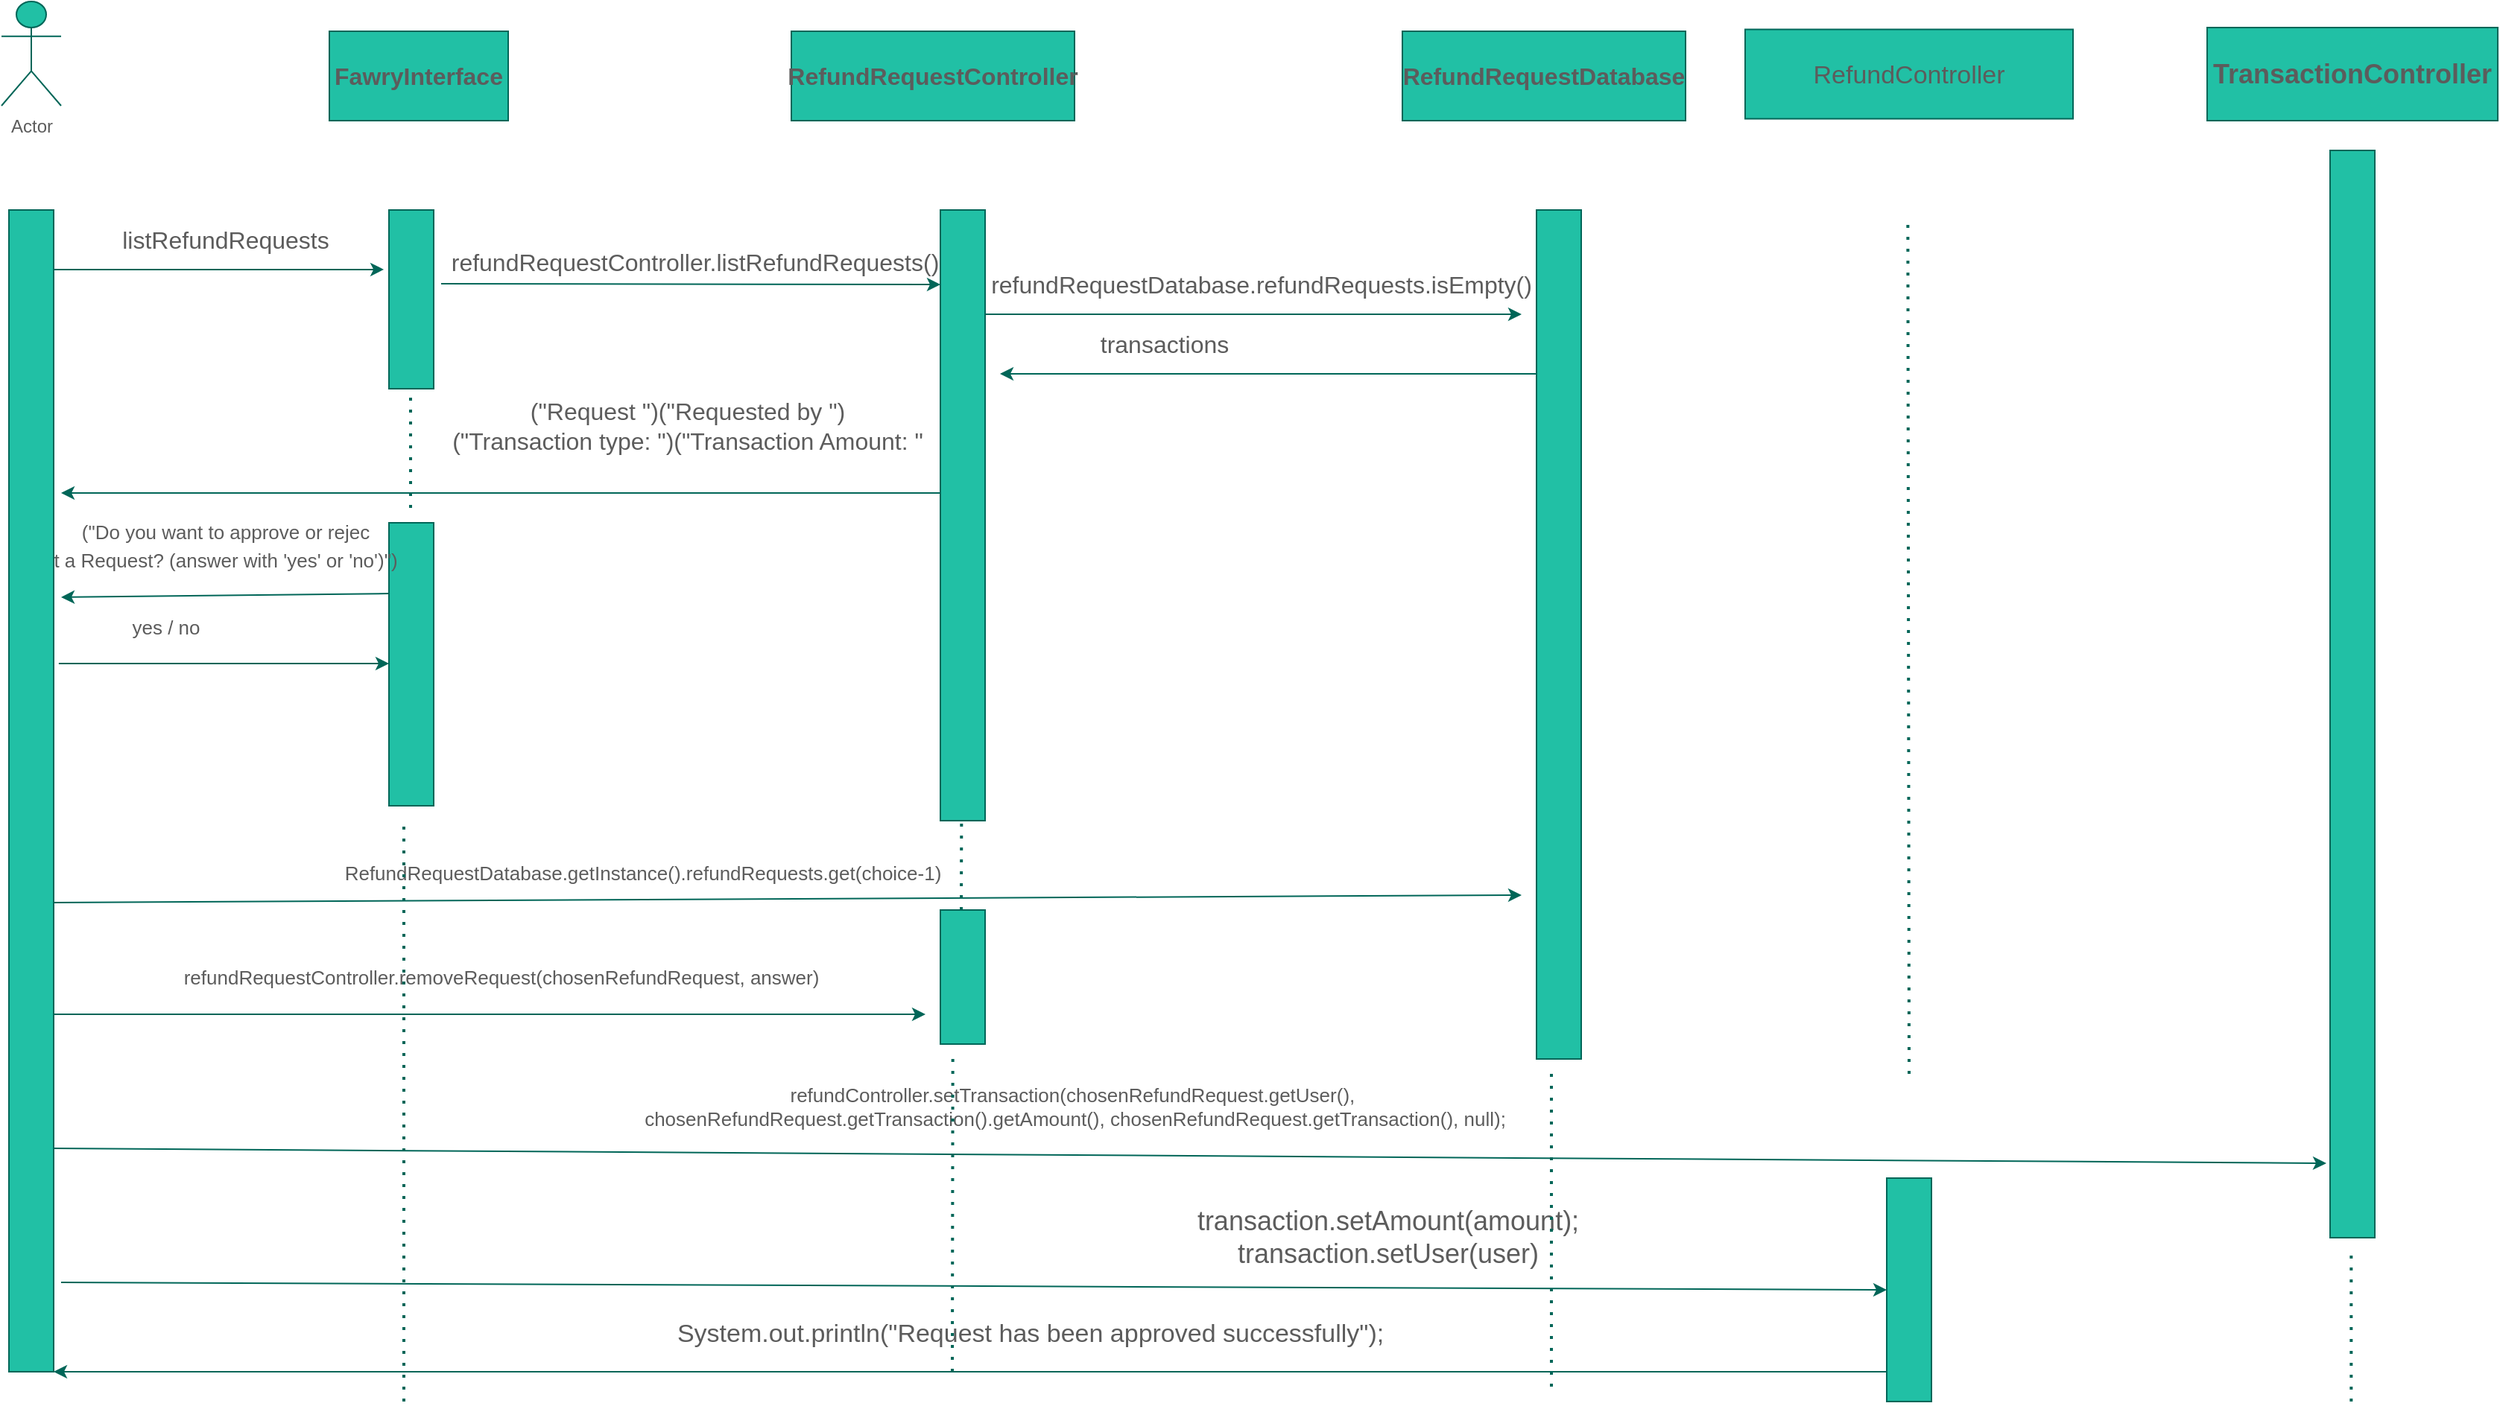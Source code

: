 <mxfile version="20.6.0" type="device"><diagram id="JCyt1RFdiGD5V3JuoeT2" name="Page-1"><mxGraphModel dx="2725" dy="1428" grid="1" gridSize="10" guides="1" tooltips="1" connect="1" arrows="1" fold="1" page="1" pageScale="1" pageWidth="1920" pageHeight="1200" math="0" shadow="0"><root><mxCell id="0"/><mxCell id="1" parent="0"/><mxCell id="tEyfVGoBO5SPwNg7drGM-1" value="&lt;font style=&quot;font-size: 16px;&quot;&gt;&lt;b&gt;RefundRequestDatabase&lt;/b&gt;&lt;/font&gt;" style="rounded=0;whiteSpace=wrap;html=1;fillColor=#21C0A5;strokeColor=#006658;fontColor=#5C5C5C;" vertex="1" parent="1"><mxGeometry x="1020" y="120" width="190" height="60" as="geometry"/></mxCell><mxCell id="tEyfVGoBO5SPwNg7drGM-2" value="&lt;font style=&quot;font-size: 16px;&quot;&gt;&lt;b&gt;RefundRequestController&lt;/b&gt;&lt;/font&gt;" style="rounded=0;whiteSpace=wrap;html=1;fillColor=#21C0A5;strokeColor=#006658;fontColor=#5C5C5C;" vertex="1" parent="1"><mxGeometry x="610" y="120" width="190" height="60" as="geometry"/></mxCell><mxCell id="tEyfVGoBO5SPwNg7drGM-3" value="&lt;b&gt;&lt;font style=&quot;font-size: 16px;&quot;&gt;FawryInterface&lt;/font&gt;&lt;/b&gt;" style="rounded=0;whiteSpace=wrap;html=1;fillColor=#21C0A5;strokeColor=#006658;fontColor=#5C5C5C;" vertex="1" parent="1"><mxGeometry x="300" y="120" width="120" height="60" as="geometry"/></mxCell><mxCell id="tEyfVGoBO5SPwNg7drGM-5" value="Actor" style="shape=umlActor;verticalLabelPosition=bottom;verticalAlign=top;html=1;outlineConnect=0;fillColor=#21C0A5;strokeColor=#006658;fontColor=#5C5C5C;" vertex="1" parent="1"><mxGeometry x="80" y="100" width="40" height="70" as="geometry"/></mxCell><mxCell id="tEyfVGoBO5SPwNg7drGM-6" value="" style="rounded=0;whiteSpace=wrap;html=1;fontSize=16;fillColor=#21C0A5;strokeColor=#006658;fontColor=#5C5C5C;" vertex="1" parent="1"><mxGeometry x="85" y="240" width="30" height="780" as="geometry"/></mxCell><mxCell id="tEyfVGoBO5SPwNg7drGM-7" value="" style="rounded=0;whiteSpace=wrap;html=1;fontSize=16;fillColor=#21C0A5;strokeColor=#006658;fontColor=#5C5C5C;" vertex="1" parent="1"><mxGeometry x="340" y="240" width="30" height="120" as="geometry"/></mxCell><mxCell id="tEyfVGoBO5SPwNg7drGM-8" value="" style="rounded=0;whiteSpace=wrap;html=1;fontSize=16;fillColor=#21C0A5;strokeColor=#006658;fontColor=#5C5C5C;" vertex="1" parent="1"><mxGeometry x="710" y="240" width="30" height="410" as="geometry"/></mxCell><mxCell id="tEyfVGoBO5SPwNg7drGM-9" value="" style="rounded=0;whiteSpace=wrap;html=1;fontSize=16;fillColor=#21C0A5;strokeColor=#006658;fontColor=#5C5C5C;" vertex="1" parent="1"><mxGeometry x="1110" y="240" width="30" height="570" as="geometry"/></mxCell><mxCell id="tEyfVGoBO5SPwNg7drGM-10" value="" style="endArrow=classic;html=1;rounded=0;fontSize=16;entryX=-0.115;entryY=0.333;entryDx=0;entryDy=0;entryPerimeter=0;strokeColor=#006658;fontColor=#5C5C5C;" edge="1" parent="1" target="tEyfVGoBO5SPwNg7drGM-7"><mxGeometry width="50" height="50" relative="1" as="geometry"><mxPoint x="115" y="280" as="sourcePoint"/><mxPoint x="165" y="230" as="targetPoint"/></mxGeometry></mxCell><mxCell id="tEyfVGoBO5SPwNg7drGM-11" value="listRefundRequests" style="text;html=1;align=center;verticalAlign=middle;resizable=0;points=[];autosize=1;strokeColor=none;fillColor=none;fontSize=16;fontColor=#5C5C5C;" vertex="1" parent="1"><mxGeometry x="150" y="245" width="160" height="30" as="geometry"/></mxCell><mxCell id="tEyfVGoBO5SPwNg7drGM-15" value="" style="endArrow=classic;html=1;rounded=0;fontSize=16;strokeColor=#006658;fontColor=#5C5C5C;" edge="1" parent="1"><mxGeometry width="50" height="50" relative="1" as="geometry"><mxPoint x="740" y="310" as="sourcePoint"/><mxPoint x="1100" y="310" as="targetPoint"/></mxGeometry></mxCell><mxCell id="tEyfVGoBO5SPwNg7drGM-16" value="&lt;span style=&quot;color: rgba(0, 0, 0, 0); font-family: monospace; font-size: 0px; text-align: start;&quot;&gt;%3CmxGraphModel%3E%3Croot%3E%3CmxCell%20id%3D%220%22%2F%3E%3CmxCell%20id%3D%221%22%20parent%3D%220%22%2F%3E%3CmxCell%20id%3D%222%22%20value%3D%22%22%20style%3D%22endArrow%3Dclassic%3Bhtml%3D1%3Brounded%3D0%3BfontSize%3D16%3BentryX%3D-0.003%3BentryY%3D0.125%3BentryDx%3D0%3BentryDy%3D0%3BentryPerimeter%3D0%3B%22%20edge%3D%221%22%20parent%3D%221%22%3E%3CmxGeometry%20width%3D%2250%22%20height%3D%2250%22%20relative%3D%221%22%20as%3D%22geometry%22%3E%3CmxPoint%20x%3D%22370%22%20y%3D%22290%22%20as%3D%22sourcePoint%22%2F%3E%3CmxPoint%20x%3D%22709.91%22%20y%3D%22290%22%20as%3D%22targetPoint%22%2F%3E%3C%2FmxGeometry%3E%3C%2FmxCell%3E%3C%2Froot%3E%3C%2FmxGraphModel%3E&lt;/span&gt;" style="text;html=1;align=center;verticalAlign=middle;resizable=0;points=[];autosize=1;strokeColor=none;fillColor=none;fontSize=16;fontColor=#5C5C5C;" vertex="1" parent="1"><mxGeometry x="810" y="275" width="20" height="30" as="geometry"/></mxCell><mxCell id="tEyfVGoBO5SPwNg7drGM-17" value="refundRequestDatabase.refundRequests.isEmpty()" style="text;html=1;align=center;verticalAlign=middle;resizable=0;points=[];autosize=1;strokeColor=none;fillColor=none;fontSize=16;fontColor=#5C5C5C;" vertex="1" parent="1"><mxGeometry x="730" y="275" width="390" height="30" as="geometry"/></mxCell><mxCell id="tEyfVGoBO5SPwNg7drGM-13" value="refundRequestController.listRefundRequests()" style="text;html=1;align=center;verticalAlign=middle;resizable=0;points=[];autosize=1;strokeColor=none;fillColor=none;fontSize=16;fontColor=#5C5C5C;" vertex="1" parent="1"><mxGeometry x="370" y="260" width="350" height="30" as="geometry"/></mxCell><mxCell id="tEyfVGoBO5SPwNg7drGM-19" value="" style="endArrow=classic;html=1;rounded=0;fontSize=16;strokeColor=#006658;fontColor=#5C5C5C;" edge="1" parent="1"><mxGeometry width="50" height="50" relative="1" as="geometry"><mxPoint x="375" y="289.5" as="sourcePoint"/><mxPoint x="710" y="290" as="targetPoint"/></mxGeometry></mxCell><mxCell id="tEyfVGoBO5SPwNg7drGM-21" value="" style="endArrow=classic;html=1;rounded=0;fontSize=16;strokeColor=#006658;fontColor=#5C5C5C;" edge="1" parent="1"><mxGeometry width="50" height="50" relative="1" as="geometry"><mxPoint x="1110" y="350" as="sourcePoint"/><mxPoint x="750" y="350" as="targetPoint"/></mxGeometry></mxCell><mxCell id="tEyfVGoBO5SPwNg7drGM-22" value="transactions" style="text;html=1;align=center;verticalAlign=middle;resizable=0;points=[];autosize=1;strokeColor=none;fillColor=none;fontSize=16;fontColor=#5C5C5C;" vertex="1" parent="1"><mxGeometry x="805" y="315" width="110" height="30" as="geometry"/></mxCell><mxCell id="tEyfVGoBO5SPwNg7drGM-23" value="" style="endArrow=classic;html=1;rounded=0;fontSize=16;strokeColor=#006658;fontColor=#5C5C5C;" edge="1" parent="1"><mxGeometry width="50" height="50" relative="1" as="geometry"><mxPoint x="710" y="430" as="sourcePoint"/><mxPoint x="120" y="430" as="targetPoint"/></mxGeometry></mxCell><mxCell id="tEyfVGoBO5SPwNg7drGM-24" value="(&quot;Request &quot;)(&quot;Requested by &quot;)&lt;br&gt;(&quot;Transaction type: &quot;)(&quot;Transaction Amount: &quot;" style="text;html=1;align=center;verticalAlign=middle;resizable=0;points=[];autosize=1;strokeColor=none;fillColor=none;fontSize=16;fontColor=#5C5C5C;" vertex="1" parent="1"><mxGeometry x="370" y="360" width="340" height="50" as="geometry"/></mxCell><mxCell id="tEyfVGoBO5SPwNg7drGM-25" value="" style="rounded=0;whiteSpace=wrap;html=1;fontSize=16;fillColor=#21C0A5;strokeColor=#006658;fontColor=#5C5C5C;" vertex="1" parent="1"><mxGeometry x="340" y="450" width="30" height="190" as="geometry"/></mxCell><mxCell id="tEyfVGoBO5SPwNg7drGM-26" value="" style="endArrow=none;dashed=1;html=1;dashPattern=1 3;strokeWidth=2;rounded=0;fontSize=16;strokeColor=#006658;fontColor=#5C5C5C;" edge="1" parent="1"><mxGeometry width="50" height="50" relative="1" as="geometry"><mxPoint x="354.5" y="440" as="sourcePoint"/><mxPoint x="354.5" y="360" as="targetPoint"/></mxGeometry></mxCell><mxCell id="tEyfVGoBO5SPwNg7drGM-27" value="" style="endArrow=classic;html=1;rounded=0;fontSize=16;exitX=0;exitY=0.25;exitDx=0;exitDy=0;strokeColor=#006658;fontColor=#5C5C5C;" edge="1" parent="1" source="tEyfVGoBO5SPwNg7drGM-25"><mxGeometry width="50" height="50" relative="1" as="geometry"><mxPoint x="330" y="500" as="sourcePoint"/><mxPoint x="120" y="500" as="targetPoint"/></mxGeometry></mxCell><mxCell id="tEyfVGoBO5SPwNg7drGM-28" value="&lt;font style=&quot;font-size: 13px;&quot;&gt;&lt;br&gt;(&quot;Do you want to approve or rejec&lt;br&gt;t a Request? (answer with 'yes' or 'no')&quot;)&lt;/font&gt;" style="text;html=1;align=center;verticalAlign=middle;resizable=0;points=[];autosize=1;strokeColor=none;fillColor=none;fontSize=16;fontColor=#5C5C5C;" vertex="1" parent="1"><mxGeometry x="105" y="420" width="250" height="70" as="geometry"/></mxCell><mxCell id="tEyfVGoBO5SPwNg7drGM-29" value="" style="endArrow=classic;html=1;rounded=0;fontSize=16;entryX=-0.115;entryY=0.333;entryDx=0;entryDy=0;entryPerimeter=0;strokeColor=#006658;fontColor=#5C5C5C;" edge="1" parent="1"><mxGeometry width="50" height="50" relative="1" as="geometry"><mxPoint x="118.45" y="544.54" as="sourcePoint"/><mxPoint x="340.0" y="544.5" as="targetPoint"/></mxGeometry></mxCell><mxCell id="tEyfVGoBO5SPwNg7drGM-30" value="yes / no" style="text;html=1;align=center;verticalAlign=middle;resizable=0;points=[];autosize=1;strokeColor=none;fillColor=none;fontSize=13;fontColor=#5C5C5C;" vertex="1" parent="1"><mxGeometry x="155" y="505" width="70" height="30" as="geometry"/></mxCell><mxCell id="tEyfVGoBO5SPwNg7drGM-31" value="RefundRequestDatabase.getInstance().refundRequests.get(choice-1)" style="text;html=1;align=center;verticalAlign=middle;resizable=0;points=[];autosize=1;strokeColor=none;fillColor=none;fontSize=13;fontColor=#5C5C5C;" vertex="1" parent="1"><mxGeometry x="300" y="670" width="420" height="30" as="geometry"/></mxCell><mxCell id="tEyfVGoBO5SPwNg7drGM-32" value="" style="endArrow=classic;html=1;rounded=0;fontSize=16;entryX=0;entryY=0.5;entryDx=0;entryDy=0;strokeColor=#006658;fontColor=#5C5C5C;" edge="1" parent="1" target="tEyfVGoBO5SPwNg7drGM-52"><mxGeometry width="50" height="50" relative="1" as="geometry"><mxPoint x="120" y="960" as="sourcePoint"/><mxPoint x="1080" y="950" as="targetPoint"/></mxGeometry></mxCell><mxCell id="tEyfVGoBO5SPwNg7drGM-33" value="" style="endArrow=classic;html=1;rounded=0;fontSize=16;strokeColor=#006658;fontColor=#5C5C5C;" edge="1" parent="1"><mxGeometry width="50" height="50" relative="1" as="geometry"><mxPoint x="115" y="705" as="sourcePoint"/><mxPoint x="1100" y="700" as="targetPoint"/></mxGeometry></mxCell><mxCell id="tEyfVGoBO5SPwNg7drGM-34" value="refundRequestController.removeRequest(chosenRefundRequest, answer)" style="text;html=1;align=center;verticalAlign=middle;resizable=0;points=[];autosize=1;strokeColor=none;fillColor=none;fontSize=13;fontColor=#5C5C5C;" vertex="1" parent="1"><mxGeometry x="190" y="740" width="450" height="30" as="geometry"/></mxCell><mxCell id="tEyfVGoBO5SPwNg7drGM-35" value="" style="rounded=0;whiteSpace=wrap;html=1;fontSize=16;fillColor=#21C0A5;strokeColor=#006658;fontColor=#5C5C5C;" vertex="1" parent="1"><mxGeometry x="710" y="710" width="30" height="90" as="geometry"/></mxCell><mxCell id="tEyfVGoBO5SPwNg7drGM-36" value="" style="endArrow=classic;html=1;rounded=0;fontSize=16;strokeColor=#006658;fontColor=#5C5C5C;" edge="1" parent="1"><mxGeometry width="50" height="50" relative="1" as="geometry"><mxPoint x="115.0" y="780.04" as="sourcePoint"/><mxPoint x="700" y="780" as="targetPoint"/></mxGeometry></mxCell><mxCell id="tEyfVGoBO5SPwNg7drGM-37" value="&lt;div&gt;&lt;span style=&quot;&quot;&gt;&#9;&#9;&#9;&#9;&#9;&#9;&#9;&#9;&lt;/span&gt;refundController.setTransaction(chosenRefundRequest.getUser(),&amp;nbsp;&lt;/div&gt;&lt;div&gt;chosenRefundRequest.getTransaction().getAmount(), chosenRefundRequest.getTransaction(), null);&lt;/div&gt;&lt;div&gt;&lt;br&gt;&lt;/div&gt;" style="text;html=1;align=center;verticalAlign=middle;resizable=0;points=[];autosize=1;strokeColor=none;fillColor=none;fontSize=13;fontColor=#5C5C5C;" vertex="1" parent="1"><mxGeometry x="500" y="820" width="600" height="60" as="geometry"/></mxCell><mxCell id="tEyfVGoBO5SPwNg7drGM-38" value="" style="endArrow=classic;html=1;rounded=0;fontSize=16;strokeColor=#006658;fontColor=#5C5C5C;" edge="1" parent="1"><mxGeometry width="50" height="50" relative="1" as="geometry"><mxPoint x="115" y="870.04" as="sourcePoint"/><mxPoint x="1640" y="880" as="targetPoint"/></mxGeometry></mxCell><mxCell id="tEyfVGoBO5SPwNg7drGM-44" value="&lt;span style=&quot;&quot;&gt;&lt;b&gt;TransactionController&lt;/b&gt;&lt;/span&gt;" style="rounded=0;whiteSpace=wrap;html=1;fontSize=18;fontColor=#5C5C5C;fillColor=#21C0A5;strokeColor=#006658;" vertex="1" parent="1"><mxGeometry x="1560" y="117.5" width="195" height="62.5" as="geometry"/></mxCell><mxCell id="tEyfVGoBO5SPwNg7drGM-45" value="" style="rounded=0;whiteSpace=wrap;html=1;fontSize=16;fillColor=#21C0A5;strokeColor=#006658;fontColor=#5C5C5C;" vertex="1" parent="1"><mxGeometry x="1642.5" y="200" width="30" height="730" as="geometry"/></mxCell><mxCell id="tEyfVGoBO5SPwNg7drGM-46" value="&lt;div&gt;transaction.setAmount(amount);&lt;/div&gt;&lt;div&gt;&lt;span style=&quot;&quot;&gt;&#9;&#9;&#9;&lt;/span&gt;transaction.setUser(user)&lt;/div&gt;" style="text;html=1;align=center;verticalAlign=middle;resizable=0;points=[];autosize=1;strokeColor=none;fillColor=none;fontSize=18;fontColor=#5C5C5C;" vertex="1" parent="1"><mxGeometry x="870" y="900" width="280" height="60" as="geometry"/></mxCell><mxCell id="tEyfVGoBO5SPwNg7drGM-49" value="&lt;font style=&quot;font-size: 17px;&quot;&gt;RefundController&lt;/font&gt;" style="whiteSpace=wrap;html=1;fontSize=18;fontColor=#5C5C5C;fillColor=#21C0A5;strokeColor=#006658;" vertex="1" parent="1"><mxGeometry x="1250" y="118.75" width="220" height="60" as="geometry"/></mxCell><mxCell id="tEyfVGoBO5SPwNg7drGM-52" value="" style="rounded=0;whiteSpace=wrap;html=1;fontSize=16;fillColor=#21C0A5;strokeColor=#006658;fontColor=#5C5C5C;" vertex="1" parent="1"><mxGeometry x="1345" y="890" width="30" height="150" as="geometry"/></mxCell><mxCell id="tEyfVGoBO5SPwNg7drGM-53" value="&lt;div&gt;&lt;span style=&quot;&quot;&gt;&#9;&#9;&#9;&#9;&#9;&#9;&#9;&#9;&lt;/span&gt;System.out.println(&quot;Request has been approved successfully&quot;);&lt;/div&gt;&lt;div&gt;&lt;br&gt;&lt;/div&gt;" style="text;html=1;align=center;verticalAlign=middle;resizable=0;points=[];autosize=1;strokeColor=none;fillColor=none;fontSize=17;fontColor=#5C5C5C;" vertex="1" parent="1"><mxGeometry x="520" y="980" width="500" height="50" as="geometry"/></mxCell><mxCell id="tEyfVGoBO5SPwNg7drGM-54" value="" style="endArrow=classic;html=1;rounded=0;fontSize=16;exitX=0;exitY=0.25;exitDx=0;exitDy=0;entryX=1;entryY=1;entryDx=0;entryDy=0;strokeColor=#006658;fontColor=#5C5C5C;" edge="1" parent="1" target="tEyfVGoBO5SPwNg7drGM-6"><mxGeometry width="50" height="50" relative="1" as="geometry"><mxPoint x="1345" y="1020" as="sourcePoint"/><mxPoint x="1125" y="1022.5" as="targetPoint"/></mxGeometry></mxCell><mxCell id="tEyfVGoBO5SPwNg7drGM-56" value="" style="endArrow=none;dashed=1;html=1;dashPattern=1 3;strokeWidth=2;rounded=0;fontSize=17;fontColor=#5C5C5C;strokeColor=#006658;" edge="1" parent="1"><mxGeometry width="50" height="50" relative="1" as="geometry"><mxPoint x="718" y="1020" as="sourcePoint"/><mxPoint x="718.33" y="810" as="targetPoint"/></mxGeometry></mxCell><mxCell id="tEyfVGoBO5SPwNg7drGM-57" value="" style="endArrow=none;dashed=1;html=1;dashPattern=1 3;strokeWidth=2;rounded=0;fontSize=17;fontColor=#5C5C5C;strokeColor=#006658;" edge="1" parent="1"><mxGeometry width="50" height="50" relative="1" as="geometry"><mxPoint x="1360" y="820" as="sourcePoint"/><mxPoint x="1359.17" y="245" as="targetPoint"/></mxGeometry></mxCell><mxCell id="tEyfVGoBO5SPwNg7drGM-58" value="" style="endArrow=none;dashed=1;html=1;dashPattern=1 3;strokeWidth=2;rounded=0;fontSize=17;fontColor=#5C5C5C;strokeColor=#006658;" edge="1" parent="1"><mxGeometry width="50" height="50" relative="1" as="geometry"><mxPoint x="724" y="710" as="sourcePoint"/><mxPoint x="724.17" y="650" as="targetPoint"/></mxGeometry></mxCell><mxCell id="tEyfVGoBO5SPwNg7drGM-59" value="" style="endArrow=none;dashed=1;html=1;dashPattern=1 3;strokeWidth=2;rounded=0;fontSize=17;fontColor=#5C5C5C;strokeColor=#006658;" edge="1" parent="1"><mxGeometry width="50" height="50" relative="1" as="geometry"><mxPoint x="1120" y="1030" as="sourcePoint"/><mxPoint x="1120" y="820" as="targetPoint"/></mxGeometry></mxCell><mxCell id="tEyfVGoBO5SPwNg7drGM-60" value="" style="endArrow=none;dashed=1;html=1;dashPattern=1 3;strokeWidth=2;rounded=0;fontSize=17;fontColor=#5C5C5C;strokeColor=#006658;" edge="1" parent="1"><mxGeometry width="50" height="50" relative="1" as="geometry"><mxPoint x="1656.67" y="1040" as="sourcePoint"/><mxPoint x="1656.67" y="940" as="targetPoint"/></mxGeometry></mxCell><mxCell id="tEyfVGoBO5SPwNg7drGM-61" value="" style="endArrow=none;dashed=1;html=1;dashPattern=1 3;strokeWidth=2;rounded=0;fontSize=17;fontColor=#5C5C5C;strokeColor=#006658;" edge="1" parent="1"><mxGeometry width="50" height="50" relative="1" as="geometry"><mxPoint x="350" y="1040" as="sourcePoint"/><mxPoint x="350.0" y="650" as="targetPoint"/></mxGeometry></mxCell></root></mxGraphModel></diagram></mxfile>